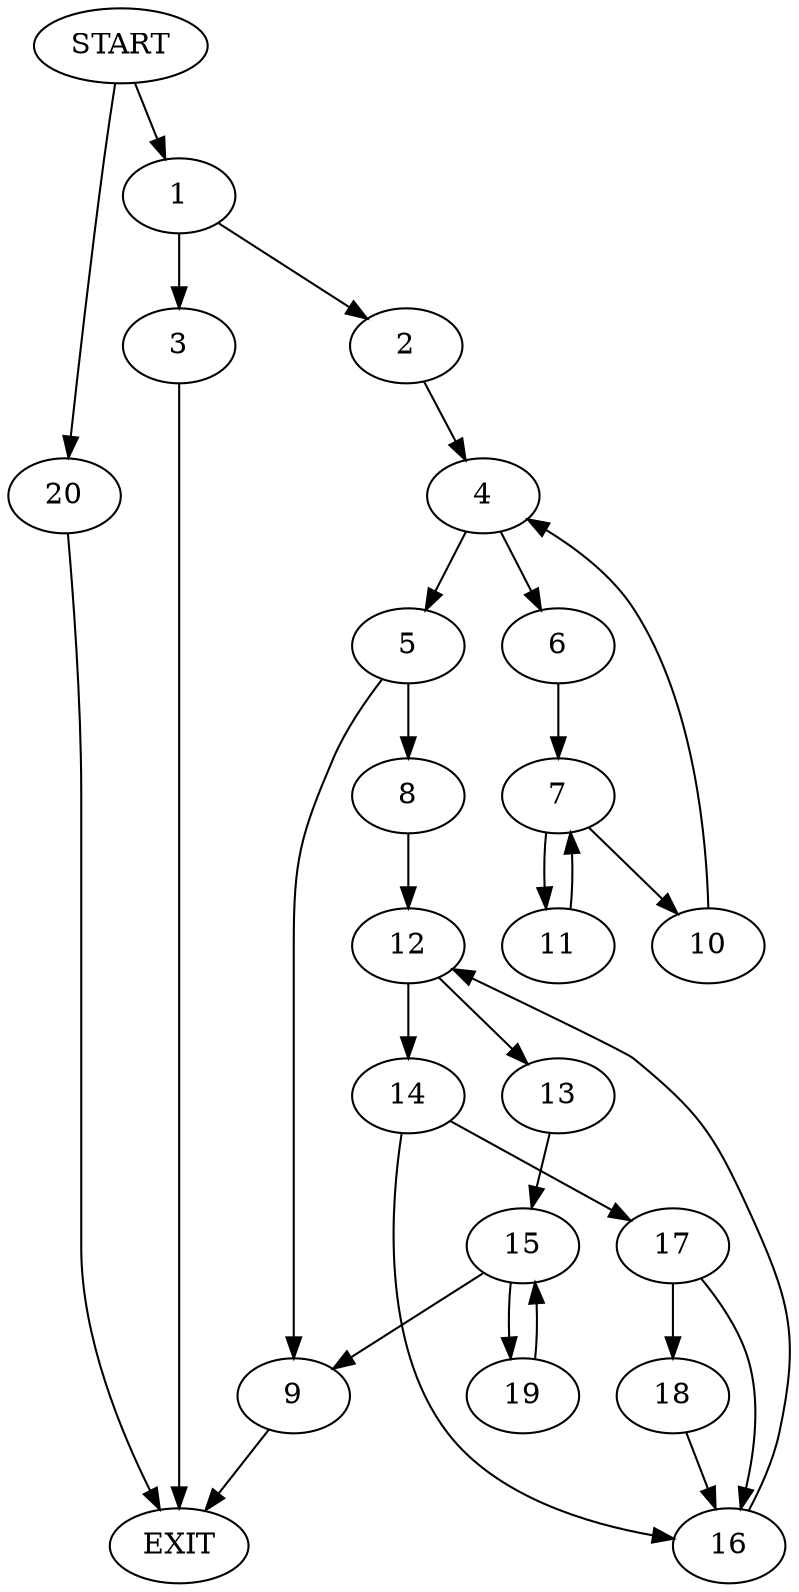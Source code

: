 digraph {
0 [label="START"]
21 [label="EXIT"]
0 -> 1
1 -> 2
1 -> 3
3 -> 21
2 -> 4
4 -> 5
4 -> 6
6 -> 7
5 -> 8
5 -> 9
7 -> 10
7 -> 11
10 -> 4
11 -> 7
9 -> 21
8 -> 12
12 -> 13
12 -> 14
13 -> 15
14 -> 16
14 -> 17
16 -> 12
17 -> 16
17 -> 18
18 -> 16
15 -> 19
15 -> 9
0 -> 20
20 -> 21
19 -> 15
}

